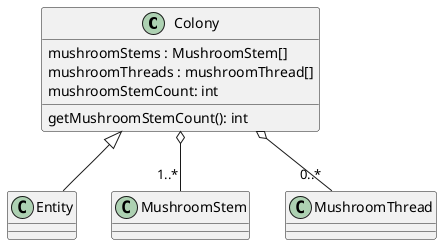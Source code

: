 @startuml colony

Colony <|-- Entity
Colony o-- "1..*" MushroomStem
Colony o-- "0..*" MushroomThread
class Colony{
    mushroomStems : MushroomStem[]
    mushroomThreads : mushroomThread[]
    mushroomStemCount: int
    getMushroomStemCount(): int
}
@enduml